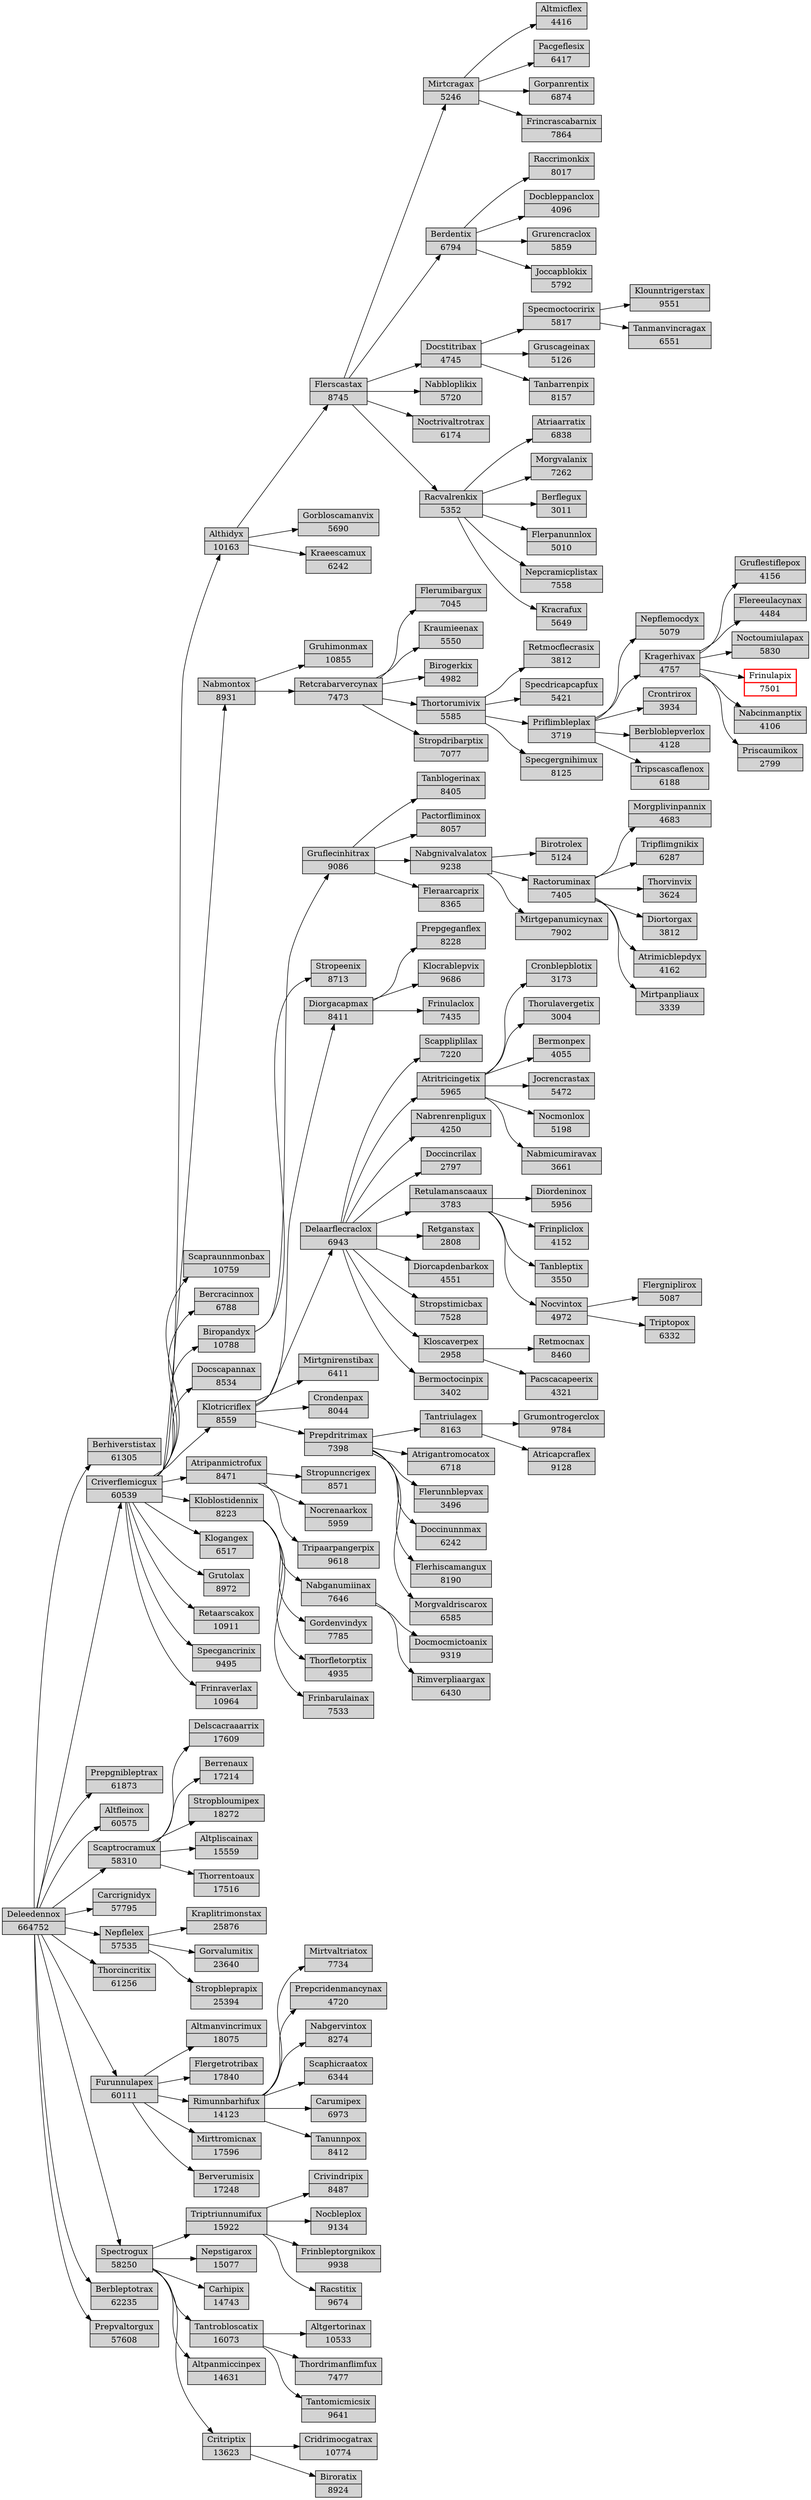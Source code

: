 digraph g { 
graph [rankdir=LR]
node [shape=record fillcolor=lightgrey style=filled]
  Deleedennox [label="Deleedennox|664752"]
  Berhiverstistax [label="Berhiverstistax|61305"]
  Criverflemicgux [label="Criverflemicgux|60539"]
  Althidyx [label="Althidyx|10163"]
  Flerscastax [label="Flerscastax|8745"]
  Mirtcragax [label="Mirtcragax|5246"]
  Altmicflex [label="Altmicflex|4416"]
  Pacgeflesix [label="Pacgeflesix|6417"]
  Gorpanrentix [label="Gorpanrentix|6874"]
  Frincrascabarnix [label="Frincrascabarnix|7864"]
  Berdentix [label="Berdentix|6794"]
  Raccrimonkix [label="Raccrimonkix|8017"]
  Docbleppanclox [label="Docbleppanclox|4096"]
  Grurencraclox [label="Grurencraclox|5859"]
  Joccapblokix [label="Joccapblokix|5792"]
  Docstitribax [label="Docstitribax|4745"]
  Specmoctocririx [label="Specmoctocririx|5817"]
  Klounntrigerstax [label="Klounntrigerstax|9551"]
  Tanmanvincragax [label="Tanmanvincragax|6551"]
  Gruscageinax [label="Gruscageinax|5126"]
  Tanbarrenpix [label="Tanbarrenpix|8157"]
  Nabbloplikix [label="Nabbloplikix|5720"]
  Noctrivaltrotrax [label="Noctrivaltrotrax|6174"]
  Racvalrenkix [label="Racvalrenkix|5352"]
  Atriaarratix [label="Atriaarratix|6838"]
  Morgvalanix [label="Morgvalanix|7262"]
  Berflegux [label="Berflegux|3011"]
  Flerpanunnlox [label="Flerpanunnlox|5010"]
  Nepcramicplistax [label="Nepcramicplistax|7558"]
  Kracrafux [label="Kracrafux|5649"]
  Gorbloscamanvix [label="Gorbloscamanvix|5690"]
  Kraeescamux [label="Kraeescamux|6242"]
  Nabmontox [label="Nabmontox|8931"]
  Gruhimonmax [label="Gruhimonmax|10855"]
  Retcrabarvercynax [label="Retcrabarvercynax|7473"]
  Flerumibargux [label="Flerumibargux|7045"]
  Kraumieenax [label="Kraumieenax|5550"]
  Birogerkix [label="Birogerkix|4982"]
  Thortorumivix [label="Thortorumivix|5585"]
  Retmocflecrasix [label="Retmocflecrasix|3812"]
  Specdricapcapfux [label="Specdricapcapfux|5421"]
  Priflimbleplax [label="Priflimbleplax|3719"]
  Nepflemocdyx [label="Nepflemocdyx|5079"]
  Kragerhivax [label="Kragerhivax|4757"]
  Gruflestiflepox [label="Gruflestiflepox|4156"]
  Flereeulacynax [label="Flereeulacynax|4484"]
  Noctoumiulapax [label="Noctoumiulapax|5830"]
  Frinulapix [label="Frinulapix|7501" color=red style=bold]
  Nabcinmanptix [label="Nabcinmanptix|4106"]
  Priscaumikox [label="Priscaumikox|2799"]
  Crontrirox [label="Crontrirox|3934"]
  Berbloblepverlox [label="Berbloblepverlox|4128"]
  Tripscascaflenox [label="Tripscascaflenox|6188"]
  Specgergnihimux [label="Specgergnihimux|8125"]
  Stropdribarptix [label="Stropdribarptix|7077"]
  Scapraunnmonbax [label="Scapraunnmonbax|10759"]
  Bercracinnox [label="Bercracinnox|6788"]
  Biropandyx [label="Biropandyx|10788"]
  Gruflecinhitrax [label="Gruflecinhitrax|9086"]
  Tanblogerinax [label="Tanblogerinax|8405"]
  Pactorfliminox [label="Pactorfliminox|8057"]
  Nabgnivalvalatox [label="Nabgnivalvalatox|9238"]
  Birotrolex [label="Birotrolex|5124"]
  Ractoruminax [label="Ractoruminax|7405"]
  Morgplivinpannix [label="Morgplivinpannix|4683"]
  Tripflimgnikix [label="Tripflimgnikix|6287"]
  Thorvinvix [label="Thorvinvix|3624"]
  Diortorgax [label="Diortorgax|3812"]
  Atrimicblepdyx [label="Atrimicblepdyx|4162"]
  Mirtpanpliaux [label="Mirtpanpliaux|3339"]
  Mirtgepanumicynax [label="Mirtgepanumicynax|7902"]
  Fleraarcaprix [label="Fleraarcaprix|8365"]
  Stropeenix [label="Stropeenix|8713"]
  Docscapannax [label="Docscapannax|8534"]
  Klotricriflex [label="Klotricriflex|8559"]
  Diorgacapmax [label="Diorgacapmax|8411"]
  Prepgeganflex [label="Prepgeganflex|8228"]
  Klocrablepvix [label="Klocrablepvix|9686"]
  Frinulaclox [label="Frinulaclox|7435"]
  Delaarflecraclox [label="Delaarflecraclox|6943"]
  Scappliplilax [label="Scappliplilax|7220"]
  Atritricingetix [label="Atritricingetix|5965"]
  Cronblepblotix [label="Cronblepblotix|3173"]
  Thorulavergetix [label="Thorulavergetix|3004"]
  Bermonpex [label="Bermonpex|4055"]
  Jocrencrastax [label="Jocrencrastax|5472"]
  Nocmonlox [label="Nocmonlox|5198"]
  Nabmicumiravax [label="Nabmicumiravax|3661"]
  Nabrenrenpligux [label="Nabrenrenpligux|4250"]
  Doccincrilax [label="Doccincrilax|2797"]
  Retulamanscaaux [label="Retulamanscaaux|3783"]
  Diordeninox [label="Diordeninox|5956"]
  Frinpliclox [label="Frinpliclox|4152"]
  Tanbleptix [label="Tanbleptix|3550"]
  Nocvintox [label="Nocvintox|4972"]
  Flergniplirox [label="Flergniplirox|5087"]
  Triptopox [label="Triptopox|6332"]
  Retganstax [label="Retganstax|2808"]
  Diorcapdenbarkox [label="Diorcapdenbarkox|4551"]
  Stropstimicbax [label="Stropstimicbax|7528"]
  Kloscaverpex [label="Kloscaverpex|2958"]
  Retmocnax [label="Retmocnax|8460"]
  Pacscacapeerix [label="Pacscacapeerix|4321"]
  Bermoctocinpix [label="Bermoctocinpix|3402"]
  Mirtgnirenstibax [label="Mirtgnirenstibax|6411"]
  Crondenpax [label="Crondenpax|8044"]
  Prepdritrimax [label="Prepdritrimax|7398"]
  Tantriulagex [label="Tantriulagex|8163"]
  Grumontrogerclox [label="Grumontrogerclox|9784"]
  Atricapcraflex [label="Atricapcraflex|9128"]
  Atrigantromocatox [label="Atrigantromocatox|6718"]
  Flerunnblepvax [label="Flerunnblepvax|3496"]
  Doccinunnmax [label="Doccinunnmax|6242"]
  Flerhiscamangux [label="Flerhiscamangux|8190"]
  Morgvaldriscarox [label="Morgvaldriscarox|6585"]
  Atripanmictrofux [label="Atripanmictrofux|8471"]
  Stropunncrigex [label="Stropunncrigex|8571"]
  Nocrenaarkox [label="Nocrenaarkox|5959"]
  Tripaarpangerpix [label="Tripaarpangerpix|9618"]
  Kloblostidennix [label="Kloblostidennix|8223"]
  Nabganumiinax [label="Nabganumiinax|7646"]
  Docmocmictoanix [label="Docmocmictoanix|9319"]
  Rimverpliaargax [label="Rimverpliaargax|6430"]
  Gordenvindyx [label="Gordenvindyx|7785"]
  Thorfletorptix [label="Thorfletorptix|4935"]
  Frinbarulainax [label="Frinbarulainax|7533"]
  Klogangex [label="Klogangex|6517"]
  Grutolax [label="Grutolax|8972"]
  Retaarscakox [label="Retaarscakox|10911"]
  Specgancrinix [label="Specgancrinix|9495"]
  Frinraverlax [label="Frinraverlax|10964"]
  Prepgnibleptrax [label="Prepgnibleptrax|61873"]
  Altfleinox [label="Altfleinox|60575"]
  Scaptrocramux [label="Scaptrocramux|58310"]
  Delscacraaarrix [label="Delscacraaarrix|17609"]
  Berrenaux [label="Berrenaux|17214"]
  Stropbloumipex [label="Stropbloumipex|18272"]
  Altpliscainax [label="Altpliscainax|15559"]
  Thorrentoaux [label="Thorrentoaux|17516"]
  Carcrignidyx [label="Carcrignidyx|57795"]
  Nepflelex [label="Nepflelex|57535"]
  Kraplitrimonstax [label="Kraplitrimonstax|25876"]
  Gorvalumitix [label="Gorvalumitix|23640"]
  Stropbleprapix [label="Stropbleprapix|25394"]
  Thorcincritix [label="Thorcincritix|61256"]
  Furunnulapex [label="Furunnulapex|60111"]
  Altmanvincrimux [label="Altmanvincrimux|18075"]
  Flergetrotribax [label="Flergetrotribax|17840"]
  Rimunnbarhifux [label="Rimunnbarhifux|14123"]
  Mirtvaltriatox [label="Mirtvaltriatox|7734"]
  Prepcridenmancynax [label="Prepcridenmancynax|4720"]
  Nabgervintox [label="Nabgervintox|8274"]
  Scaphicraatox [label="Scaphicraatox|6344"]
  Carumipex [label="Carumipex|6973"]
  Tanunnpox [label="Tanunnpox|8412"]
  Mirttromicnax [label="Mirttromicnax|17596"]
  Berverumisix [label="Berverumisix|17248"]
  Spectrogux [label="Spectrogux|58250"]
  Triptriunnumifux [label="Triptriunnumifux|15922"]
  Crivindripix [label="Crivindripix|8487"]
  Nocbleplox [label="Nocbleplox|9134"]
  Frinbleptorgnikox [label="Frinbleptorgnikox|9938"]
  Racstitix [label="Racstitix|9674"]
  Nepstigarox [label="Nepstigarox|15077"]
  Carhipix [label="Carhipix|14743"]
  Tantrobloscatix [label="Tantrobloscatix|16073"]
  Altgertorinax [label="Altgertorinax|10533"]
  Thordrimanflimfux [label="Thordrimanflimfux|7477"]
  Tantomicmicsix [label="Tantomicmicsix|9641"]
  Altpanmiccinpex [label="Altpanmiccinpex|14631"]
  Critriptix [label="Critriptix|13623"]
  Cridrimocgatrax [label="Cridrimocgatrax|10774"]
  Biroratix [label="Biroratix|8924"]
  Berbleptotrax [label="Berbleptotrax|62235"]
  Prepvaltorgux [label="Prepvaltorgux|57608"]
  Deleedennox -> Berhiverstistax;
  Deleedennox -> Criverflemicgux;
  Deleedennox -> Prepgnibleptrax;
  Deleedennox -> Altfleinox;
  Deleedennox -> Scaptrocramux;
  Deleedennox -> Carcrignidyx;
  Deleedennox -> Nepflelex;
  Deleedennox -> Thorcincritix;
  Deleedennox -> Furunnulapex;
  Deleedennox -> Spectrogux;
  Deleedennox -> Berbleptotrax;
  Deleedennox -> Prepvaltorgux;
  Criverflemicgux -> Althidyx;
  Criverflemicgux -> Nabmontox;
  Criverflemicgux -> Scapraunnmonbax;
  Criverflemicgux -> Bercracinnox;
  Criverflemicgux -> Biropandyx;
  Criverflemicgux -> Docscapannax;
  Criverflemicgux -> Klotricriflex;
  Criverflemicgux -> Atripanmictrofux;
  Criverflemicgux -> Kloblostidennix;
  Criverflemicgux -> Klogangex;
  Criverflemicgux -> Grutolax;
  Criverflemicgux -> Retaarscakox;
  Criverflemicgux -> Specgancrinix;
  Criverflemicgux -> Frinraverlax;
  Althidyx -> Flerscastax;
  Althidyx -> Gorbloscamanvix;
  Althidyx -> Kraeescamux;
  Flerscastax -> Mirtcragax;
  Flerscastax -> Berdentix;
  Flerscastax -> Docstitribax;
  Flerscastax -> Nabbloplikix;
  Flerscastax -> Noctrivaltrotrax;
  Flerscastax -> Racvalrenkix;
  Mirtcragax -> Altmicflex;
  Mirtcragax -> Pacgeflesix;
  Mirtcragax -> Gorpanrentix;
  Mirtcragax -> Frincrascabarnix;
  Berdentix -> Raccrimonkix;
  Berdentix -> Docbleppanclox;
  Berdentix -> Grurencraclox;
  Berdentix -> Joccapblokix;
  Docstitribax -> Specmoctocririx;
  Docstitribax -> Gruscageinax;
  Docstitribax -> Tanbarrenpix;
  Specmoctocririx -> Klounntrigerstax;
  Specmoctocririx -> Tanmanvincragax;
  Racvalrenkix -> Atriaarratix;
  Racvalrenkix -> Morgvalanix;
  Racvalrenkix -> Berflegux;
  Racvalrenkix -> Flerpanunnlox;
  Racvalrenkix -> Nepcramicplistax;
  Racvalrenkix -> Kracrafux;
  Nabmontox -> Gruhimonmax;
  Nabmontox -> Retcrabarvercynax;
  Retcrabarvercynax -> Flerumibargux;
  Retcrabarvercynax -> Kraumieenax;
  Retcrabarvercynax -> Birogerkix;
  Retcrabarvercynax -> Thortorumivix;
  Retcrabarvercynax -> Stropdribarptix;
  Thortorumivix -> Retmocflecrasix;
  Thortorumivix -> Specdricapcapfux;
  Thortorumivix -> Priflimbleplax;
  Thortorumivix -> Specgergnihimux;
  Priflimbleplax -> Nepflemocdyx;
  Priflimbleplax -> Kragerhivax;
  Priflimbleplax -> Crontrirox;
  Priflimbleplax -> Berbloblepverlox;
  Priflimbleplax -> Tripscascaflenox;
  Kragerhivax -> Gruflestiflepox;
  Kragerhivax -> Flereeulacynax;
  Kragerhivax -> Noctoumiulapax;
  Kragerhivax -> Frinulapix;
  Kragerhivax -> Nabcinmanptix;
  Kragerhivax -> Priscaumikox;
  Biropandyx -> Gruflecinhitrax;
  Biropandyx -> Stropeenix;
  Gruflecinhitrax -> Tanblogerinax;
  Gruflecinhitrax -> Pactorfliminox;
  Gruflecinhitrax -> Nabgnivalvalatox;
  Gruflecinhitrax -> Fleraarcaprix;
  Nabgnivalvalatox -> Birotrolex;
  Nabgnivalvalatox -> Ractoruminax;
  Nabgnivalvalatox -> Mirtgepanumicynax;
  Ractoruminax -> Morgplivinpannix;
  Ractoruminax -> Tripflimgnikix;
  Ractoruminax -> Thorvinvix;
  Ractoruminax -> Diortorgax;
  Ractoruminax -> Atrimicblepdyx;
  Ractoruminax -> Mirtpanpliaux;
  Klotricriflex -> Diorgacapmax;
  Klotricriflex -> Delaarflecraclox;
  Klotricriflex -> Mirtgnirenstibax;
  Klotricriflex -> Crondenpax;
  Klotricriflex -> Prepdritrimax;
  Diorgacapmax -> Prepgeganflex;
  Diorgacapmax -> Klocrablepvix;
  Diorgacapmax -> Frinulaclox;
  Delaarflecraclox -> Scappliplilax;
  Delaarflecraclox -> Atritricingetix;
  Delaarflecraclox -> Nabrenrenpligux;
  Delaarflecraclox -> Doccincrilax;
  Delaarflecraclox -> Retulamanscaaux;
  Delaarflecraclox -> Retganstax;
  Delaarflecraclox -> Diorcapdenbarkox;
  Delaarflecraclox -> Stropstimicbax;
  Delaarflecraclox -> Kloscaverpex;
  Delaarflecraclox -> Bermoctocinpix;
  Atritricingetix -> Cronblepblotix;
  Atritricingetix -> Thorulavergetix;
  Atritricingetix -> Bermonpex;
  Atritricingetix -> Jocrencrastax;
  Atritricingetix -> Nocmonlox;
  Atritricingetix -> Nabmicumiravax;
  Retulamanscaaux -> Diordeninox;
  Retulamanscaaux -> Frinpliclox;
  Retulamanscaaux -> Tanbleptix;
  Retulamanscaaux -> Nocvintox;
  Nocvintox -> Flergniplirox;
  Nocvintox -> Triptopox;
  Kloscaverpex -> Retmocnax;
  Kloscaverpex -> Pacscacapeerix;
  Prepdritrimax -> Tantriulagex;
  Prepdritrimax -> Atrigantromocatox;
  Prepdritrimax -> Flerunnblepvax;
  Prepdritrimax -> Doccinunnmax;
  Prepdritrimax -> Flerhiscamangux;
  Prepdritrimax -> Morgvaldriscarox;
  Tantriulagex -> Grumontrogerclox;
  Tantriulagex -> Atricapcraflex;
  Atripanmictrofux -> Stropunncrigex;
  Atripanmictrofux -> Nocrenaarkox;
  Atripanmictrofux -> Tripaarpangerpix;
  Kloblostidennix -> Nabganumiinax;
  Kloblostidennix -> Gordenvindyx;
  Kloblostidennix -> Thorfletorptix;
  Kloblostidennix -> Frinbarulainax;
  Nabganumiinax -> Docmocmictoanix;
  Nabganumiinax -> Rimverpliaargax;
  Scaptrocramux -> Delscacraaarrix;
  Scaptrocramux -> Berrenaux;
  Scaptrocramux -> Stropbloumipex;
  Scaptrocramux -> Altpliscainax;
  Scaptrocramux -> Thorrentoaux;
  Nepflelex -> Kraplitrimonstax;
  Nepflelex -> Gorvalumitix;
  Nepflelex -> Stropbleprapix;
  Furunnulapex -> Altmanvincrimux;
  Furunnulapex -> Flergetrotribax;
  Furunnulapex -> Rimunnbarhifux;
  Furunnulapex -> Mirttromicnax;
  Furunnulapex -> Berverumisix;
  Rimunnbarhifux -> Mirtvaltriatox;
  Rimunnbarhifux -> Prepcridenmancynax;
  Rimunnbarhifux -> Nabgervintox;
  Rimunnbarhifux -> Scaphicraatox;
  Rimunnbarhifux -> Carumipex;
  Rimunnbarhifux -> Tanunnpox;
  Spectrogux -> Triptriunnumifux;
  Spectrogux -> Nepstigarox;
  Spectrogux -> Carhipix;
  Spectrogux -> Tantrobloscatix;
  Spectrogux -> Altpanmiccinpex;
  Spectrogux -> Critriptix;
  Triptriunnumifux -> Crivindripix;
  Triptriunnumifux -> Nocbleplox;
  Triptriunnumifux -> Frinbleptorgnikox;
  Triptriunnumifux -> Racstitix;
  Tantrobloscatix -> Altgertorinax;
  Tantrobloscatix -> Thordrimanflimfux;
  Tantrobloscatix -> Tantomicmicsix;
  Critriptix -> Cridrimocgatrax;
  Critriptix -> Biroratix;
}